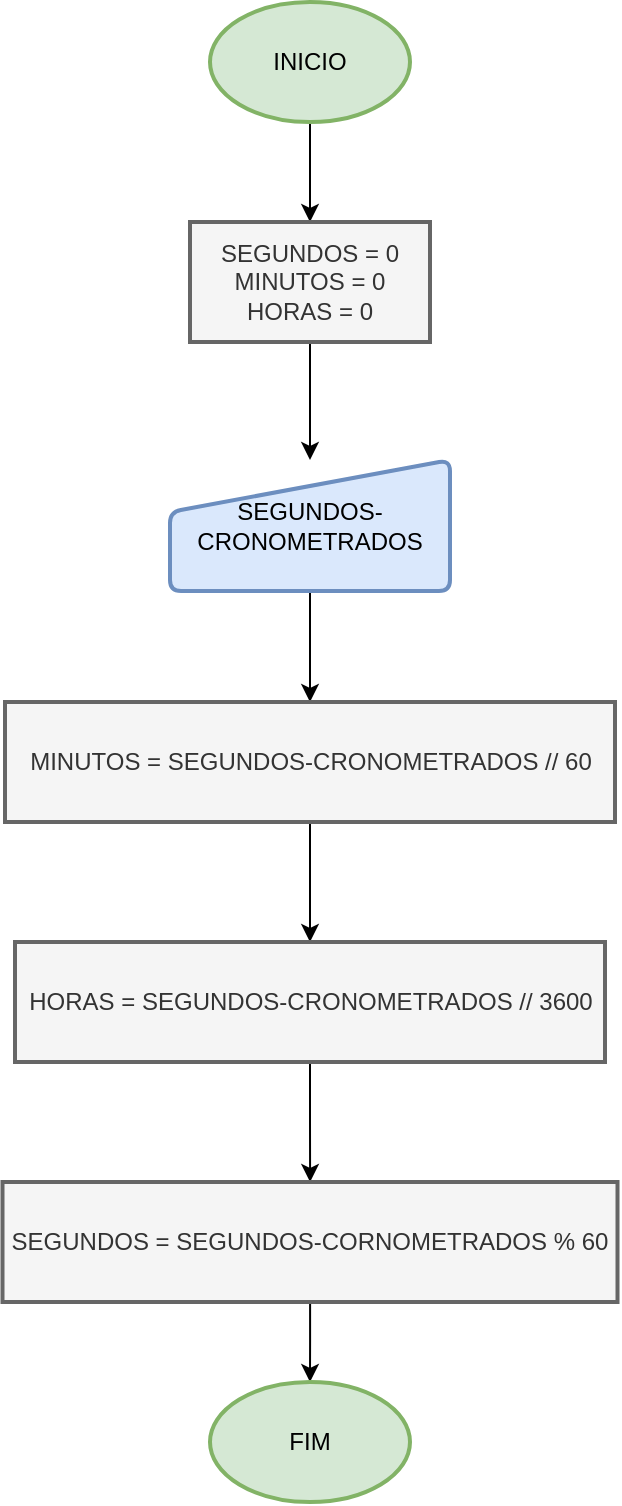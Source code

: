 <mxfile version="26.2.9">
  <diagram id="C5RBs43oDa-KdzZeNtuy" name="Page-1">
    <mxGraphModel dx="1044" dy="562" grid="1" gridSize="10" guides="1" tooltips="1" connect="1" arrows="1" fold="1" page="1" pageScale="1" pageWidth="827" pageHeight="1169" math="0" shadow="0">
      <root>
        <mxCell id="WIyWlLk6GJQsqaUBKTNV-0" />
        <mxCell id="WIyWlLk6GJQsqaUBKTNV-1" parent="WIyWlLk6GJQsqaUBKTNV-0" />
        <mxCell id="UahNbTHtgwHtrqWUHoNG-0" value="" style="edgeStyle=orthogonalEdgeStyle;rounded=0;orthogonalLoop=1;jettySize=auto;html=1;" edge="1" parent="WIyWlLk6GJQsqaUBKTNV-1" source="UahNbTHtgwHtrqWUHoNG-1" target="UahNbTHtgwHtrqWUHoNG-3">
          <mxGeometry relative="1" as="geometry" />
        </mxCell>
        <mxCell id="UahNbTHtgwHtrqWUHoNG-1" value="INICIO" style="strokeWidth=2;html=1;shape=mxgraph.flowchart.start_1;whiteSpace=wrap;fillColor=#d5e8d4;strokeColor=#82b366;" vertex="1" parent="WIyWlLk6GJQsqaUBKTNV-1">
          <mxGeometry x="360" y="290" width="100" height="60" as="geometry" />
        </mxCell>
        <mxCell id="UahNbTHtgwHtrqWUHoNG-2" value="" style="edgeStyle=orthogonalEdgeStyle;rounded=0;orthogonalLoop=1;jettySize=auto;html=1;" edge="1" parent="WIyWlLk6GJQsqaUBKTNV-1" source="UahNbTHtgwHtrqWUHoNG-3" target="UahNbTHtgwHtrqWUHoNG-4">
          <mxGeometry relative="1" as="geometry" />
        </mxCell>
        <mxCell id="UahNbTHtgwHtrqWUHoNG-3" value="SEGUNDOS = 0&lt;div&gt;MINUTOS = 0&lt;/div&gt;&lt;div&gt;HORAS = 0&lt;/div&gt;" style="whiteSpace=wrap;html=1;fillColor=#f5f5f5;strokeColor=#666666;strokeWidth=2;fontColor=#333333;" vertex="1" parent="WIyWlLk6GJQsqaUBKTNV-1">
          <mxGeometry x="350" y="400" width="120" height="60" as="geometry" />
        </mxCell>
        <mxCell id="UahNbTHtgwHtrqWUHoNG-7" value="" style="edgeStyle=orthogonalEdgeStyle;rounded=0;orthogonalLoop=1;jettySize=auto;html=1;" edge="1" parent="WIyWlLk6GJQsqaUBKTNV-1" source="UahNbTHtgwHtrqWUHoNG-4" target="UahNbTHtgwHtrqWUHoNG-6">
          <mxGeometry relative="1" as="geometry" />
        </mxCell>
        <mxCell id="UahNbTHtgwHtrqWUHoNG-4" value="SEGUNDOS-CRONOMETRADOS" style="html=1;strokeWidth=2;shape=manualInput;whiteSpace=wrap;rounded=1;size=26;arcSize=11;fillColor=#dae8fc;strokeColor=#6c8ebf;" vertex="1" parent="WIyWlLk6GJQsqaUBKTNV-1">
          <mxGeometry x="340" y="519" width="140" height="65.5" as="geometry" />
        </mxCell>
        <mxCell id="UahNbTHtgwHtrqWUHoNG-10" value="" style="edgeStyle=orthogonalEdgeStyle;rounded=0;orthogonalLoop=1;jettySize=auto;html=1;" edge="1" parent="WIyWlLk6GJQsqaUBKTNV-1" source="UahNbTHtgwHtrqWUHoNG-6" target="UahNbTHtgwHtrqWUHoNG-9">
          <mxGeometry relative="1" as="geometry" />
        </mxCell>
        <mxCell id="UahNbTHtgwHtrqWUHoNG-6" value="MINUTOS = SEGUNDOS-CRONOMETRADOS // 60" style="whiteSpace=wrap;html=1;fillColor=#f5f5f5;strokeColor=#666666;strokeWidth=2;fontColor=#333333;" vertex="1" parent="WIyWlLk6GJQsqaUBKTNV-1">
          <mxGeometry x="257.5" y="640" width="305" height="60" as="geometry" />
        </mxCell>
        <mxCell id="UahNbTHtgwHtrqWUHoNG-12" value="" style="edgeStyle=orthogonalEdgeStyle;rounded=0;orthogonalLoop=1;jettySize=auto;html=1;" edge="1" parent="WIyWlLk6GJQsqaUBKTNV-1" source="UahNbTHtgwHtrqWUHoNG-9" target="UahNbTHtgwHtrqWUHoNG-11">
          <mxGeometry relative="1" as="geometry" />
        </mxCell>
        <mxCell id="UahNbTHtgwHtrqWUHoNG-9" value="HORAS = SEGUNDOS-CRONOMETRADOS // 3600" style="whiteSpace=wrap;html=1;fillColor=#f5f5f5;strokeColor=#666666;strokeWidth=2;fontColor=#333333;" vertex="1" parent="WIyWlLk6GJQsqaUBKTNV-1">
          <mxGeometry x="262.5" y="760" width="295" height="60" as="geometry" />
        </mxCell>
        <mxCell id="UahNbTHtgwHtrqWUHoNG-14" value="" style="edgeStyle=orthogonalEdgeStyle;rounded=0;orthogonalLoop=1;jettySize=auto;html=1;" edge="1" parent="WIyWlLk6GJQsqaUBKTNV-1" source="UahNbTHtgwHtrqWUHoNG-11" target="UahNbTHtgwHtrqWUHoNG-13">
          <mxGeometry relative="1" as="geometry" />
        </mxCell>
        <mxCell id="UahNbTHtgwHtrqWUHoNG-11" value="SEGUNDOS = SEGUNDOS-CORNOMETRADOS % 60" style="whiteSpace=wrap;html=1;fillColor=#f5f5f5;strokeColor=#666666;strokeWidth=2;fontColor=#333333;" vertex="1" parent="WIyWlLk6GJQsqaUBKTNV-1">
          <mxGeometry x="256.25" y="880" width="307.5" height="60" as="geometry" />
        </mxCell>
        <mxCell id="UahNbTHtgwHtrqWUHoNG-13" value="FIM" style="strokeWidth=2;html=1;shape=mxgraph.flowchart.start_1;whiteSpace=wrap;fillColor=#d5e8d4;strokeColor=#82b366;" vertex="1" parent="WIyWlLk6GJQsqaUBKTNV-1">
          <mxGeometry x="360" y="980" width="100" height="60" as="geometry" />
        </mxCell>
      </root>
    </mxGraphModel>
  </diagram>
</mxfile>
